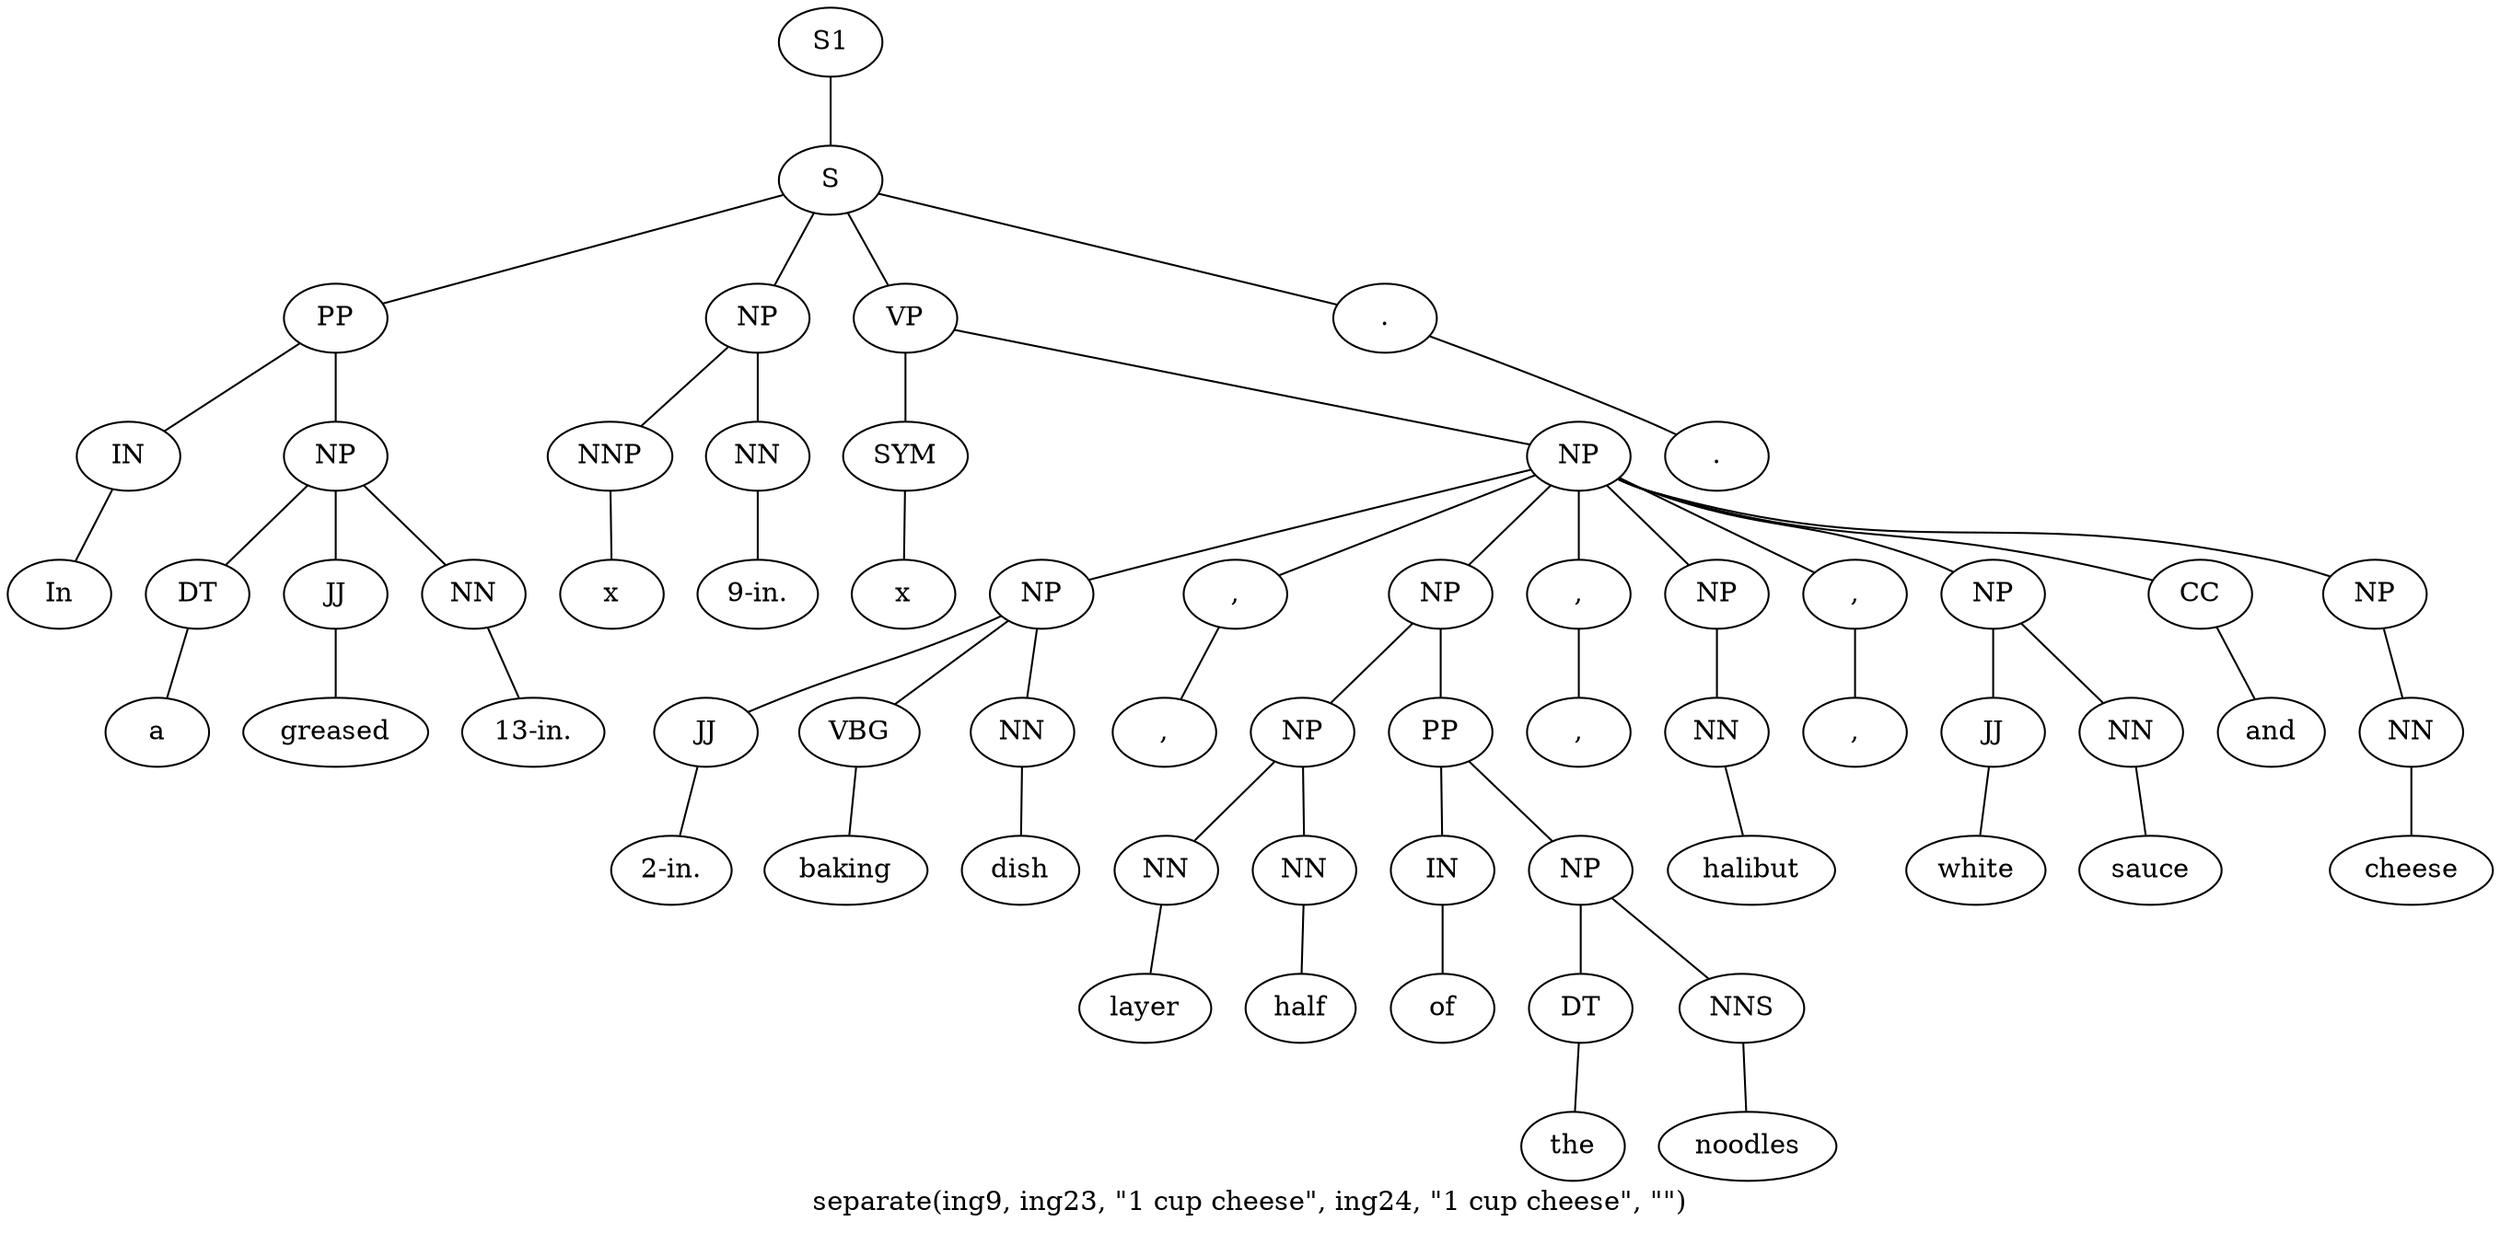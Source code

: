graph SyntaxGraph {
	label = "separate(ing9, ing23, \"1 cup cheese\", ing24, \"1 cup cheese\", \"\")";
	Node0 [label="S1"];
	Node1 [label="S"];
	Node2 [label="PP"];
	Node3 [label="IN"];
	Node4 [label="In"];
	Node5 [label="NP"];
	Node6 [label="DT"];
	Node7 [label="a"];
	Node8 [label="JJ"];
	Node9 [label="greased"];
	Node10 [label="NN"];
	Node11 [label="13-in."];
	Node12 [label="NP"];
	Node13 [label="NNP"];
	Node14 [label="x"];
	Node15 [label="NN"];
	Node16 [label="9-in."];
	Node17 [label="VP"];
	Node18 [label="SYM"];
	Node19 [label="x"];
	Node20 [label="NP"];
	Node21 [label="NP"];
	Node22 [label="JJ"];
	Node23 [label="2-in."];
	Node24 [label="VBG"];
	Node25 [label="baking"];
	Node26 [label="NN"];
	Node27 [label="dish"];
	Node28 [label=","];
	Node29 [label=","];
	Node30 [label="NP"];
	Node31 [label="NP"];
	Node32 [label="NN"];
	Node33 [label="layer"];
	Node34 [label="NN"];
	Node35 [label="half"];
	Node36 [label="PP"];
	Node37 [label="IN"];
	Node38 [label="of"];
	Node39 [label="NP"];
	Node40 [label="DT"];
	Node41 [label="the"];
	Node42 [label="NNS"];
	Node43 [label="noodles"];
	Node44 [label=","];
	Node45 [label=","];
	Node46 [label="NP"];
	Node47 [label="NN"];
	Node48 [label="halibut"];
	Node49 [label=","];
	Node50 [label=","];
	Node51 [label="NP"];
	Node52 [label="JJ"];
	Node53 [label="white"];
	Node54 [label="NN"];
	Node55 [label="sauce"];
	Node56 [label="CC"];
	Node57 [label="and"];
	Node58 [label="NP"];
	Node59 [label="NN"];
	Node60 [label="cheese"];
	Node61 [label="."];
	Node62 [label="."];

	Node0 -- Node1;
	Node1 -- Node2;
	Node1 -- Node12;
	Node1 -- Node17;
	Node1 -- Node61;
	Node2 -- Node3;
	Node2 -- Node5;
	Node3 -- Node4;
	Node5 -- Node6;
	Node5 -- Node8;
	Node5 -- Node10;
	Node6 -- Node7;
	Node8 -- Node9;
	Node10 -- Node11;
	Node12 -- Node13;
	Node12 -- Node15;
	Node13 -- Node14;
	Node15 -- Node16;
	Node17 -- Node18;
	Node17 -- Node20;
	Node18 -- Node19;
	Node20 -- Node21;
	Node20 -- Node28;
	Node20 -- Node30;
	Node20 -- Node44;
	Node20 -- Node46;
	Node20 -- Node49;
	Node20 -- Node51;
	Node20 -- Node56;
	Node20 -- Node58;
	Node21 -- Node22;
	Node21 -- Node24;
	Node21 -- Node26;
	Node22 -- Node23;
	Node24 -- Node25;
	Node26 -- Node27;
	Node28 -- Node29;
	Node30 -- Node31;
	Node30 -- Node36;
	Node31 -- Node32;
	Node31 -- Node34;
	Node32 -- Node33;
	Node34 -- Node35;
	Node36 -- Node37;
	Node36 -- Node39;
	Node37 -- Node38;
	Node39 -- Node40;
	Node39 -- Node42;
	Node40 -- Node41;
	Node42 -- Node43;
	Node44 -- Node45;
	Node46 -- Node47;
	Node47 -- Node48;
	Node49 -- Node50;
	Node51 -- Node52;
	Node51 -- Node54;
	Node52 -- Node53;
	Node54 -- Node55;
	Node56 -- Node57;
	Node58 -- Node59;
	Node59 -- Node60;
	Node61 -- Node62;
}